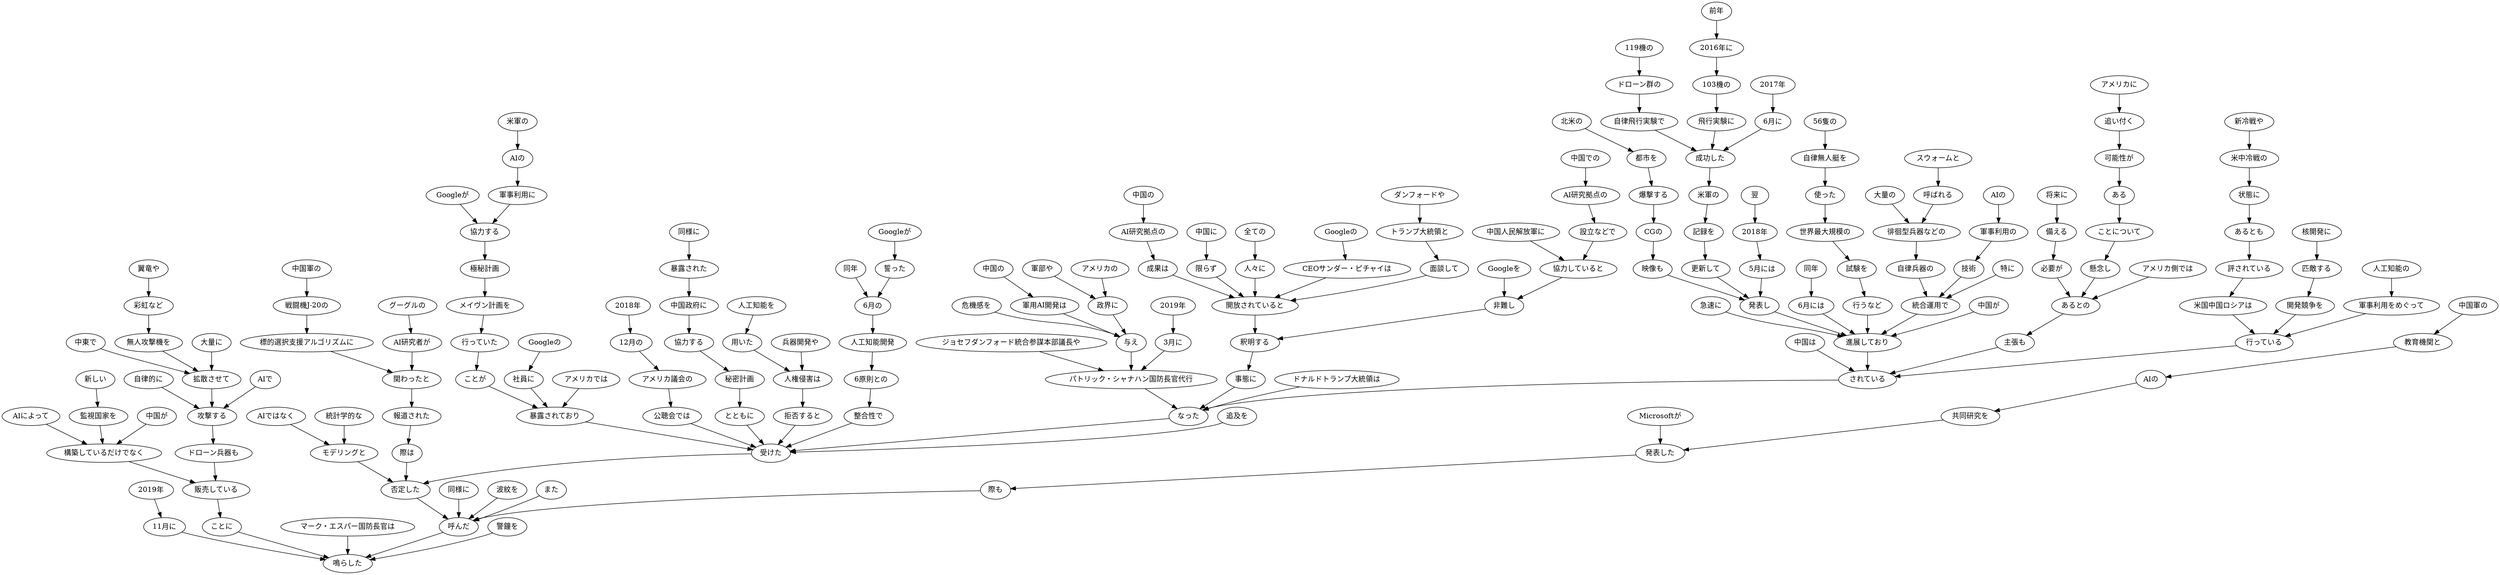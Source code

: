 // ans44
digraph {
	0 [label="新冷戦や"]
	1 [label="米中冷戦の"]
	0 -> 1
	1 [label="米中冷戦の"]
	2 [label="状態に"]
	1 -> 2
	2 [label="状態に"]
	3 [label="あるとも"]
	2 -> 3
	3 [label="あるとも"]
	4 [label="評されている"]
	3 -> 4
	4 [label="評されている"]
	5 [label="米国中国ロシアは"]
	4 -> 5
	5 [label="米国中国ロシアは"]
	11 [label="行っている"]
	5 -> 11
	6 [label="核開発に"]
	7 [label="匹敵する"]
	6 -> 7
	7 [label="匹敵する"]
	8 [label="開発競争を"]
	7 -> 8
	8 [label="開発競争を"]
	11 [label="行っている"]
	8 -> 11
	9 [label="人工知能の"]
	10 [label="軍事利用をめぐって"]
	9 -> 10
	10 [label="軍事利用をめぐって"]
	11 [label="行っている"]
	10 -> 11
	11 [label="行っている"]
	68 [label="されている"]
	11 -> 68
	12 [label="中国は"]
	68 [label="されている"]
	12 -> 68
	13 [label="2017年"]
	14 [label="6月に"]
	13 -> 14
	14 [label="6月に"]
	22 [label="成功した"]
	14 -> 22
	15 [label="119機の"]
	16 [label="ドローン群の"]
	15 -> 16
	16 [label="ドローン群の"]
	17 [label="自律飛行実験で"]
	16 -> 17
	17 [label="自律飛行実験で"]
	22 [label="成功した"]
	17 -> 22
	18 [label="前年"]
	19 [label="2016年に"]
	18 -> 19
	19 [label="2016年に"]
	20 [label="103機の"]
	19 -> 20
	20 [label="103機の"]
	21 [label="飛行実験に"]
	20 -> 21
	21 [label="飛行実験に"]
	22 [label="成功した"]
	21 -> 22
	22 [label="成功した"]
	23 [label="米軍の"]
	22 -> 23
	23 [label="米軍の"]
	24 [label="記録を"]
	23 -> 24
	24 [label="記録を"]
	25 [label="更新して"]
	24 -> 25
	25 [label="更新して"]
	34 [label="発表し"]
	25 -> 34
	26 [label="翌"]
	27 [label="2018年"]
	26 -> 27
	27 [label="2018年"]
	28 [label="5月には"]
	27 -> 28
	28 [label="5月には"]
	34 [label="発表し"]
	28 -> 34
	29 [label="北米の"]
	30 [label="都市を"]
	29 -> 30
	30 [label="都市を"]
	31 [label="爆撃する"]
	30 -> 31
	31 [label="爆撃する"]
	32 [label="CGの"]
	31 -> 32
	32 [label="CGの"]
	33 [label="映像も"]
	32 -> 33
	33 [label="映像も"]
	34 [label="発表し"]
	33 -> 34
	34 [label="発表し"]
	55 [label="進展しており"]
	34 -> 55
	35 [label="同年"]
	36 [label="6月には"]
	35 -> 36
	36 [label="6月には"]
	55 [label="進展しており"]
	36 -> 55
	37 [label="56隻の"]
	38 [label="自律無人艇を"]
	37 -> 38
	38 [label="自律無人艇を"]
	39 [label="使った"]
	38 -> 39
	39 [label="使った"]
	40 [label="世界最大規模の"]
	39 -> 40
	40 [label="世界最大規模の"]
	41 [label="試験を"]
	40 -> 41
	41 [label="試験を"]
	42 [label="行うなど"]
	41 -> 42
	42 [label="行うなど"]
	55 [label="進展しており"]
	42 -> 55
	43 [label="AIの"]
	44 [label="軍事利用の"]
	43 -> 44
	44 [label="軍事利用の"]
	45 [label="技術"]
	44 -> 45
	45 [label="技術"]
	52 [label="統合運用で"]
	45 -> 52
	46 [label="特に"]
	52 [label="統合運用で"]
	46 -> 52
	47 [label="スウォームと"]
	48 [label="呼ばれる"]
	47 -> 48
	48 [label="呼ばれる"]
	50 [label="徘徊型兵器などの"]
	48 -> 50
	49 [label="大量の"]
	50 [label="徘徊型兵器などの"]
	49 -> 50
	50 [label="徘徊型兵器などの"]
	51 [label="自律兵器の"]
	50 -> 51
	51 [label="自律兵器の"]
	52 [label="統合運用で"]
	51 -> 52
	52 [label="統合運用で"]
	55 [label="進展しており"]
	52 -> 55
	53 [label="中国が"]
	55 [label="進展しており"]
	53 -> 55
	54 [label="急速に"]
	55 [label="進展しており"]
	54 -> 55
	55 [label="進展しており"]
	68 [label="されている"]
	55 -> 68
	56 [label="アメリカに"]
	57 [label="追い付く"]
	56 -> 57
	57 [label="追い付く"]
	58 [label="可能性が"]
	57 -> 58
	58 [label="可能性が"]
	59 [label="ある"]
	58 -> 59
	59 [label="ある"]
	60 [label="ことについて"]
	59 -> 60
	60 [label="ことについて"]
	61 [label="懸念し"]
	60 -> 61
	61 [label="懸念し"]
	66 [label="あるとの"]
	61 -> 66
	62 [label="アメリカ側では"]
	66 [label="あるとの"]
	62 -> 66
	63 [label="将来に"]
	64 [label="備える"]
	63 -> 64
	64 [label="備える"]
	65 [label="必要が"]
	64 -> 65
	65 [label="必要が"]
	66 [label="あるとの"]
	65 -> 66
	66 [label="あるとの"]
	67 [label="主張も"]
	66 -> 67
	67 [label="主張も"]
	68 [label="されている"]
	67 -> 68
	68 [label="されている"]
	103 [label="なった"]
	68 -> 103
	69 [label="中国の"]
	70 [label="軍用AI開発は"]
	69 -> 70
	70 [label="軍用AI開発は"]
	75 [label="与え"]
	70 -> 75
	71 [label="アメリカの"]
	73 [label="政界に"]
	71 -> 73
	72 [label="軍部や"]
	73 [label="政界に"]
	72 -> 73
	73 [label="政界に"]
	75 [label="与え"]
	73 -> 75
	74 [label="危機感を"]
	75 [label="与え"]
	74 -> 75
	75 [label="与え"]
	79 [label="パトリック・シャナハン国防長官代行"]
	75 -> 79
	76 [label="2019年"]
	77 [label="3月に"]
	76 -> 77
	77 [label="3月に"]
	79 [label="パトリック・シャナハン国防長官代行"]
	77 -> 79
	78 [label="ジョセフダンフォード統合参謀本部議長や"]
	79 [label="パトリック・シャナハン国防長官代行"]
	78 -> 79
	79 [label="パトリック・シャナハン国防長官代行"]
	103 [label="なった"]
	79 -> 103
	80 [label="ドナルドトランプ大統領は"]
	103 [label="なった"]
	80 -> 103
	81 [label="中国での"]
	82 [label="AI研究拠点の"]
	81 -> 82
	82 [label="AI研究拠点の"]
	83 [label="設立などで"]
	82 -> 83
	83 [label="設立などで"]
	85 [label="協力していると"]
	83 -> 85
	84 [label="中国人民解放軍に"]
	85 [label="協力していると"]
	84 -> 85
	85 [label="協力していると"]
	87 [label="非難し"]
	85 -> 87
	86 [label="Googleを"]
	87 [label="非難し"]
	86 -> 87
	87 [label="非難し"]
	101 [label="釈明する"]
	87 -> 101
	88 [label="Googleの"]
	89 [label="CEOサンダー・ピチャイは"]
	88 -> 89
	89 [label="CEOサンダー・ピチャイは"]
	100 [label="開放されていると"]
	89 -> 100
	90 [label="ダンフォードや"]
	91 [label="トランプ大統領と"]
	90 -> 91
	91 [label="トランプ大統領と"]
	92 [label="面談して"]
	91 -> 92
	92 [label="面談して"]
	100 [label="開放されていると"]
	92 -> 100
	93 [label="中国の"]
	94 [label="AI研究拠点の"]
	93 -> 94
	94 [label="AI研究拠点の"]
	95 [label="成果は"]
	94 -> 95
	95 [label="成果は"]
	100 [label="開放されていると"]
	95 -> 100
	96 [label="中国に"]
	97 [label="限らず"]
	96 -> 97
	97 [label="限らず"]
	100 [label="開放されていると"]
	97 -> 100
	98 [label="全ての"]
	99 [label="人々に"]
	98 -> 99
	99 [label="人々に"]
	100 [label="開放されていると"]
	99 -> 100
	100 [label="開放されていると"]
	101 [label="釈明する"]
	100 -> 101
	101 [label="釈明する"]
	102 [label="事態に"]
	101 -> 102
	102 [label="事態に"]
	103 [label="なった"]
	102 -> 103
	103 [label="なった"]
	140 [label="受けた"]
	103 -> 140
	104 [label="アメリカでは"]
	116 [label="暴露されており"]
	104 -> 116
	105 [label="Googleが"]
	109 [label="協力する"]
	105 -> 109
	106 [label="米軍の"]
	107 [label="AIの"]
	106 -> 107
	107 [label="AIの"]
	108 [label="軍事利用に"]
	107 -> 108
	108 [label="軍事利用に"]
	109 [label="協力する"]
	108 -> 109
	109 [label="協力する"]
	110 [label="極秘計画"]
	109 -> 110
	110 [label="極秘計画"]
	111 [label="メイヴン計画を"]
	110 -> 111
	111 [label="メイヴン計画を"]
	112 [label="行っていた"]
	111 -> 112
	112 [label="行っていた"]
	113 [label="ことが"]
	112 -> 113
	113 [label="ことが"]
	116 [label="暴露されており"]
	113 -> 116
	114 [label="Googleの"]
	115 [label="社員に"]
	114 -> 115
	115 [label="社員に"]
	116 [label="暴露されており"]
	115 -> 116
	116 [label="暴露されており"]
	140 [label="受けた"]
	116 -> 140
	117 [label="2018年"]
	118 [label="12月の"]
	117 -> 118
	118 [label="12月の"]
	119 [label="アメリカ議会の"]
	118 -> 119
	119 [label="アメリカ議会の"]
	120 [label="公聴会では"]
	119 -> 120
	120 [label="公聴会では"]
	140 [label="受けた"]
	120 -> 140
	121 [label="同様に"]
	122 [label="暴露された"]
	121 -> 122
	122 [label="暴露された"]
	123 [label="中国政府に"]
	122 -> 123
	123 [label="中国政府に"]
	124 [label="協力する"]
	123 -> 124
	124 [label="協力する"]
	125 [label="秘密計画"]
	124 -> 125
	125 [label="秘密計画"]
	126 [label="とともに"]
	125 -> 126
	126 [label="とともに"]
	140 [label="受けた"]
	126 -> 140
	127 [label="人工知能を"]
	128 [label="用いた"]
	127 -> 128
	128 [label="用いた"]
	130 [label="人権侵害は"]
	128 -> 130
	129 [label="兵器開発や"]
	130 [label="人権侵害は"]
	129 -> 130
	130 [label="人権侵害は"]
	131 [label="拒否すると"]
	130 -> 131
	131 [label="拒否すると"]
	140 [label="受けた"]
	131 -> 140
	132 [label="Googleが"]
	133 [label="誓った"]
	132 -> 133
	133 [label="誓った"]
	135 [label="6月の"]
	133 -> 135
	134 [label="同年"]
	135 [label="6月の"]
	134 -> 135
	135 [label="6月の"]
	136 [label="人工知能開発"]
	135 -> 136
	136 [label="人工知能開発"]
	137 [label="6原則との"]
	136 -> 137
	137 [label="6原則との"]
	138 [label="整合性で"]
	137 -> 138
	138 [label="整合性で"]
	140 [label="受けた"]
	138 -> 140
	139 [label="追及を"]
	140 [label="受けた"]
	139 -> 140
	140 [label="受けた"]
	152 [label="否定した"]
	140 -> 152
	141 [label="中国軍の"]
	142 [label="戦闘機J-20の"]
	141 -> 142
	142 [label="戦闘機J-20の"]
	143 [label="標的選択支援アルゴリズムに"]
	142 -> 143
	143 [label="標的選択支援アルゴリズムに"]
	146 [label="関わったと"]
	143 -> 146
	144 [label="グーグルの"]
	145 [label="AI研究者が"]
	144 -> 145
	145 [label="AI研究者が"]
	146 [label="関わったと"]
	145 -> 146
	146 [label="関わったと"]
	147 [label="報道された"]
	146 -> 147
	147 [label="報道された"]
	148 [label="際は"]
	147 -> 148
	148 [label="際は"]
	152 [label="否定した"]
	148 -> 152
	149 [label="AIではなく"]
	151 [label="モデリングと"]
	149 -> 151
	150 [label="統計学的な"]
	151 [label="モデリングと"]
	150 -> 151
	151 [label="モデリングと"]
	152 [label="否定した"]
	151 -> 152
	152 [label="否定した"]
	163 [label="呼んだ"]
	152 -> 163
	153 [label="また"]
	163 [label="呼んだ"]
	153 -> 163
	154 [label="Microsoftが"]
	159 [label="発表した"]
	154 -> 159
	155 [label="中国軍の"]
	156 [label="教育機関と"]
	155 -> 156
	156 [label="教育機関と"]
	157 [label="AIの"]
	156 -> 157
	157 [label="AIの"]
	158 [label="共同研究を"]
	157 -> 158
	158 [label="共同研究を"]
	159 [label="発表した"]
	158 -> 159
	159 [label="発表した"]
	160 [label="際も"]
	159 -> 160
	160 [label="際も"]
	163 [label="呼んだ"]
	160 -> 163
	161 [label="同様に"]
	163 [label="呼んだ"]
	161 -> 163
	162 [label="波紋を"]
	163 [label="呼んだ"]
	162 -> 163
	163 [label="呼んだ"]
	185 [label="鳴らした"]
	163 -> 185
	164 [label="2019年"]
	165 [label="11月に"]
	164 -> 165
	165 [label="11月に"]
	185 [label="鳴らした"]
	165 -> 185
	166 [label="マーク・エスパー国防長官は"]
	185 [label="鳴らした"]
	166 -> 185
	167 [label="中国が"]
	171 [label="構築しているだけでなく"]
	167 -> 171
	168 [label="AIによって"]
	171 [label="構築しているだけでなく"]
	168 -> 171
	169 [label="新しい"]
	170 [label="監視国家を"]
	169 -> 170
	170 [label="監視国家を"]
	171 [label="構築しているだけでなく"]
	170 -> 171
	171 [label="構築しているだけでなく"]
	182 [label="販売している"]
	171 -> 182
	172 [label="中東で"]
	177 [label="拡散させて"]
	172 -> 177
	173 [label="翼竜や"]
	174 [label="彩虹など"]
	173 -> 174
	174 [label="彩虹など"]
	175 [label="無人攻撃機を"]
	174 -> 175
	175 [label="無人攻撃機を"]
	177 [label="拡散させて"]
	175 -> 177
	176 [label="大量に"]
	177 [label="拡散させて"]
	176 -> 177
	177 [label="拡散させて"]
	180 [label="攻撃する"]
	177 -> 180
	178 [label="AIで"]
	180 [label="攻撃する"]
	178 -> 180
	179 [label="自律的に"]
	180 [label="攻撃する"]
	179 -> 180
	180 [label="攻撃する"]
	181 [label="ドローン兵器も"]
	180 -> 181
	181 [label="ドローン兵器も"]
	182 [label="販売している"]
	181 -> 182
	182 [label="販売している"]
	183 [label="ことに"]
	182 -> 183
	183 [label="ことに"]
	185 [label="鳴らした"]
	183 -> 185
	184 [label="警鐘を"]
	185 [label="鳴らした"]
	184 -> 185
}

